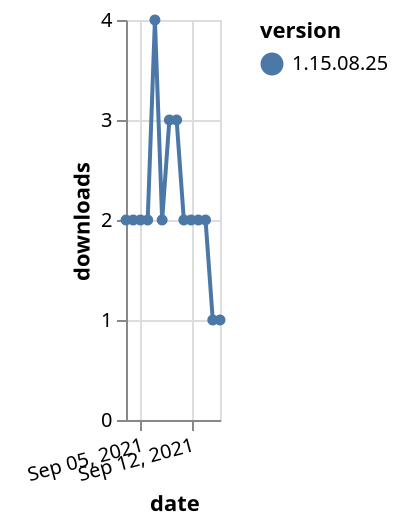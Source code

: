 {"$schema": "https://vega.github.io/schema/vega-lite/v5.json", "description": "A simple bar chart with embedded data.", "data": {"values": [{"date": "2021-09-03", "total": 2751, "delta": 2, "version": "1.15.08.25"}, {"date": "2021-09-04", "total": 2753, "delta": 2, "version": "1.15.08.25"}, {"date": "2021-09-05", "total": 2755, "delta": 2, "version": "1.15.08.25"}, {"date": "2021-09-06", "total": 2757, "delta": 2, "version": "1.15.08.25"}, {"date": "2021-09-07", "total": 2761, "delta": 4, "version": "1.15.08.25"}, {"date": "2021-09-08", "total": 2763, "delta": 2, "version": "1.15.08.25"}, {"date": "2021-09-09", "total": 2766, "delta": 3, "version": "1.15.08.25"}, {"date": "2021-09-10", "total": 2769, "delta": 3, "version": "1.15.08.25"}, {"date": "2021-09-11", "total": 2771, "delta": 2, "version": "1.15.08.25"}, {"date": "2021-09-12", "total": 2773, "delta": 2, "version": "1.15.08.25"}, {"date": "2021-09-13", "total": 2775, "delta": 2, "version": "1.15.08.25"}, {"date": "2021-09-14", "total": 2777, "delta": 2, "version": "1.15.08.25"}, {"date": "2021-09-15", "total": 2778, "delta": 1, "version": "1.15.08.25"}, {"date": "2021-09-16", "total": 2779, "delta": 1, "version": "1.15.08.25"}]}, "width": "container", "mark": {"type": "line", "point": {"filled": true}}, "encoding": {"x": {"field": "date", "type": "temporal", "timeUnit": "yearmonthdate", "title": "date", "axis": {"labelAngle": -15}}, "y": {"field": "delta", "type": "quantitative", "title": "downloads"}, "color": {"field": "version", "type": "nominal"}, "tooltip": {"field": "delta"}}}